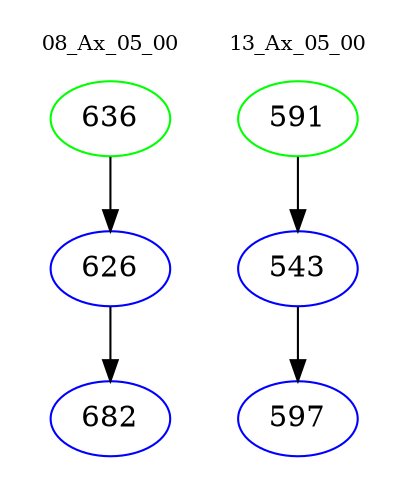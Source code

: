 digraph{
subgraph cluster_0 {
color = white
label = "08_Ax_05_00";
fontsize=10;
T0_636 [label="636", color="green"]
T0_636 -> T0_626 [color="black"]
T0_626 [label="626", color="blue"]
T0_626 -> T0_682 [color="black"]
T0_682 [label="682", color="blue"]
}
subgraph cluster_1 {
color = white
label = "13_Ax_05_00";
fontsize=10;
T1_591 [label="591", color="green"]
T1_591 -> T1_543 [color="black"]
T1_543 [label="543", color="blue"]
T1_543 -> T1_597 [color="black"]
T1_597 [label="597", color="blue"]
}
}
